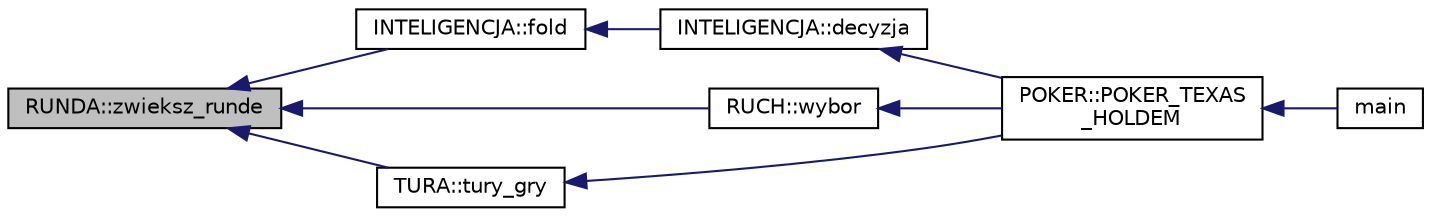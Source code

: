 digraph "RUNDA::zwieksz_runde"
{
  edge [fontname="Helvetica",fontsize="10",labelfontname="Helvetica",labelfontsize="10"];
  node [fontname="Helvetica",fontsize="10",shape=record];
  rankdir="LR";
  Node22 [label="RUNDA::zwieksz_runde",height=0.2,width=0.4,color="black", fillcolor="grey75", style="filled", fontcolor="black"];
  Node22 -> Node23 [dir="back",color="midnightblue",fontsize="10",style="solid",fontname="Helvetica"];
  Node23 [label="INTELIGENCJA::fold",height=0.2,width=0.4,color="black", fillcolor="white", style="filled",URL="$class_i_n_t_e_l_i_g_e_n_c_j_a.html#ad9dc326b5379c3b944df274075aa1e70"];
  Node23 -> Node24 [dir="back",color="midnightblue",fontsize="10",style="solid",fontname="Helvetica"];
  Node24 [label="INTELIGENCJA::decyzja",height=0.2,width=0.4,color="black", fillcolor="white", style="filled",URL="$class_i_n_t_e_l_i_g_e_n_c_j_a.html#aee3e414d3daf262c2483699019361d3b"];
  Node24 -> Node25 [dir="back",color="midnightblue",fontsize="10",style="solid",fontname="Helvetica"];
  Node25 [label="POKER::POKER_TEXAS\l_HOLDEM",height=0.2,width=0.4,color="black", fillcolor="white", style="filled",URL="$class_p_o_k_e_r.html#a1d4eb473893f8f365295141db9542078"];
  Node25 -> Node26 [dir="back",color="midnightblue",fontsize="10",style="solid",fontname="Helvetica"];
  Node26 [label="main",height=0.2,width=0.4,color="black", fillcolor="white", style="filled",URL="$_m_a_i_n_8cpp.html#ae66f6b31b5ad750f1fe042a706a4e3d4"];
  Node22 -> Node27 [dir="back",color="midnightblue",fontsize="10",style="solid",fontname="Helvetica"];
  Node27 [label="RUCH::wybor",height=0.2,width=0.4,color="black", fillcolor="white", style="filled",URL="$class_r_u_c_h.html#a2bec8317c8f79892b03a5f02c4534cbd"];
  Node27 -> Node25 [dir="back",color="midnightblue",fontsize="10",style="solid",fontname="Helvetica"];
  Node22 -> Node28 [dir="back",color="midnightblue",fontsize="10",style="solid",fontname="Helvetica"];
  Node28 [label="TURA::tury_gry",height=0.2,width=0.4,color="black", fillcolor="white", style="filled",URL="$class_t_u_r_a.html#adaec4e94f17f6cde8b18bed1b2288785"];
  Node28 -> Node25 [dir="back",color="midnightblue",fontsize="10",style="solid",fontname="Helvetica"];
}
